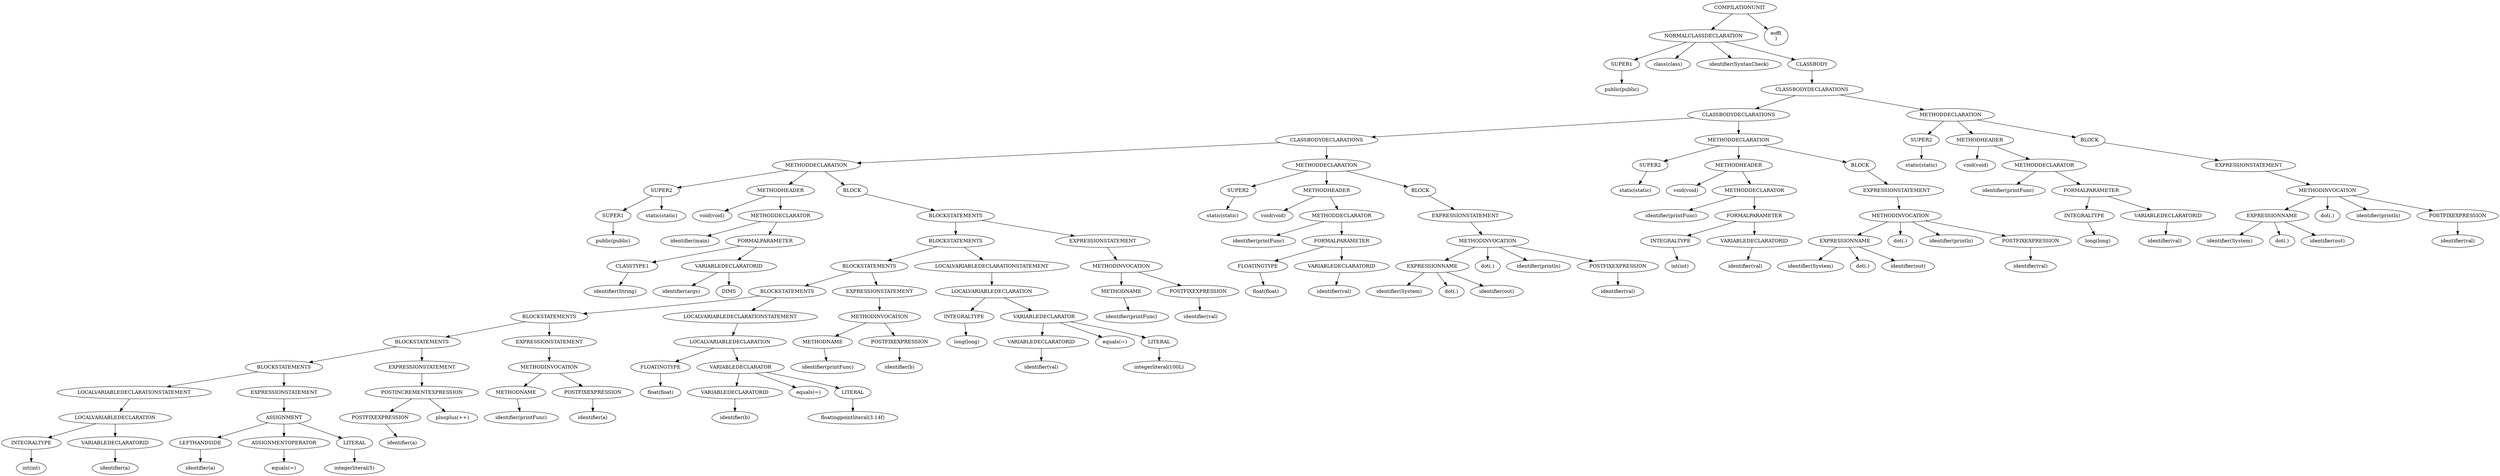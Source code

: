 digraph ASTVisual {
 ordering = out ;
10 [ label="SUPER1"]
20 [ label="public(public)"]
30 [ label="SUPER1"]
40 [ label="public(public)"]
50 [ label="SUPER2"]
60 [ label="static(static)"]
70 [ label="CLASSTYPE1"]
80 [ label="identifier(String)"]
90 [ label="DIMS"]
100 [ label="VARIABLEDECLARATORID"]
110 [ label="identifier(args)"]
120 [ label="FORMALPARAMETER"]
130 [ label="METHODDECLARATOR"]
140 [ label="identifier(main)"]
150 [ label="METHODHEADER"]
160 [ label="void(void)"]
170 [ label="INTEGRALTYPE"]
180 [ label="int(int)"]
190 [ label="VARIABLEDECLARATORID"]
200 [ label="identifier(a)"]
210 [ label="LOCALVARIABLEDECLARATION"]
220 [ label="LOCALVARIABLEDECLARATIONSTATEMENT"]
230 [ label="LEFTHANDSIDE"]
240 [ label="identifier(a)"]
250 [ label="ASSIGNMENTOPERATOR"]
260 [ label="equals(=)"]
270 [ label="LITERAL"]
280 [ label="integerliteral(5)"]
290 [ label="ASSIGNMENT"]
300 [ label="EXPRESSIONSTATEMENT"]
310 [ label="BLOCKSTATEMENTS"]
320 [ label="POSTFIXEXPRESSION"]
330 [ label="identifier(a)"]
340 [ label="POSTINCREMENTEXPRESSION"]
350 [ label="plusplus(++)"]
360 [ label="EXPRESSIONSTATEMENT"]
370 [ label="BLOCKSTATEMENTS"]
380 [ label="METHODNAME"]
390 [ label="identifier(printFunc)"]
400 [ label="POSTFIXEXPRESSION"]
410 [ label="identifier(a)"]
420 [ label="METHODINVOCATION"]
430 [ label="EXPRESSIONSTATEMENT"]
440 [ label="BLOCKSTATEMENTS"]
450 [ label="FLOATINGTYPE"]
460 [ label="float(float)"]
470 [ label="VARIABLEDECLARATORID"]
480 [ label="identifier(b)"]
490 [ label="LITERAL"]
500 [ label="floatingpointliteral(3.14f)"]
510 [ label="VARIABLEDECLARATOR"]
520 [ label="equals(=)"]
530 [ label="LOCALVARIABLEDECLARATION"]
540 [ label="LOCALVARIABLEDECLARATIONSTATEMENT"]
550 [ label="BLOCKSTATEMENTS"]
560 [ label="METHODNAME"]
570 [ label="identifier(printFunc)"]
580 [ label="POSTFIXEXPRESSION"]
590 [ label="identifier(b)"]
600 [ label="METHODINVOCATION"]
610 [ label="EXPRESSIONSTATEMENT"]
620 [ label="BLOCKSTATEMENTS"]
630 [ label="INTEGRALTYPE"]
640 [ label="long(long)"]
650 [ label="VARIABLEDECLARATORID"]
660 [ label="identifier(val)"]
670 [ label="LITERAL"]
680 [ label="integerliteral(100L)"]
690 [ label="VARIABLEDECLARATOR"]
700 [ label="equals(=)"]
710 [ label="LOCALVARIABLEDECLARATION"]
720 [ label="LOCALVARIABLEDECLARATIONSTATEMENT"]
730 [ label="BLOCKSTATEMENTS"]
740 [ label="METHODNAME"]
750 [ label="identifier(printFunc)"]
760 [ label="POSTFIXEXPRESSION"]
770 [ label="identifier(val)"]
780 [ label="METHODINVOCATION"]
790 [ label="EXPRESSIONSTATEMENT"]
800 [ label="BLOCKSTATEMENTS"]
810 [ label="BLOCK"]
820 [ label="METHODDECLARATION"]
830 [ label="SUPER2"]
840 [ label="static(static)"]
850 [ label="FLOATINGTYPE"]
860 [ label="float(float)"]
870 [ label="VARIABLEDECLARATORID"]
880 [ label="identifier(val)"]
890 [ label="FORMALPARAMETER"]
900 [ label="METHODDECLARATOR"]
910 [ label="identifier(printFunc)"]
920 [ label="METHODHEADER"]
930 [ label="void(void)"]
940 [ label="EXPRESSIONNAME"]
950 [ label="identifier(System)"]
960 [ label="dot(.)"]
970 [ label="identifier(out)"]
980 [ label="POSTFIXEXPRESSION"]
990 [ label="identifier(val)"]
1000 [ label="METHODINVOCATION"]
1010 [ label="dot(.)"]
1020 [ label="identifier(println)"]
1030 [ label="EXPRESSIONSTATEMENT"]
1040 [ label="BLOCK"]
1050 [ label="METHODDECLARATION"]
1060 [ label="CLASSBODYDECLARATIONS"]
1070 [ label="SUPER2"]
1080 [ label="static(static)"]
1090 [ label="INTEGRALTYPE"]
1100 [ label="int(int)"]
1110 [ label="VARIABLEDECLARATORID"]
1120 [ label="identifier(val)"]
1130 [ label="FORMALPARAMETER"]
1140 [ label="METHODDECLARATOR"]
1150 [ label="identifier(printFunc)"]
1160 [ label="METHODHEADER"]
1170 [ label="void(void)"]
1180 [ label="EXPRESSIONNAME"]
1190 [ label="identifier(System)"]
1200 [ label="dot(.)"]
1210 [ label="identifier(out)"]
1220 [ label="POSTFIXEXPRESSION"]
1230 [ label="identifier(val)"]
1240 [ label="METHODINVOCATION"]
1250 [ label="dot(.)"]
1260 [ label="identifier(println)"]
1270 [ label="EXPRESSIONSTATEMENT"]
1280 [ label="BLOCK"]
1290 [ label="METHODDECLARATION"]
1300 [ label="CLASSBODYDECLARATIONS"]
1310 [ label="SUPER2"]
1320 [ label="static(static)"]
1330 [ label="INTEGRALTYPE"]
1340 [ label="long(long)"]
1350 [ label="VARIABLEDECLARATORID"]
1360 [ label="identifier(val)"]
1370 [ label="FORMALPARAMETER"]
1380 [ label="METHODDECLARATOR"]
1390 [ label="identifier(printFunc)"]
1400 [ label="METHODHEADER"]
1410 [ label="void(void)"]
1420 [ label="EXPRESSIONNAME"]
1430 [ label="identifier(System)"]
1440 [ label="dot(.)"]
1450 [ label="identifier(out)"]
1460 [ label="POSTFIXEXPRESSION"]
1470 [ label="identifier(val)"]
1480 [ label="METHODINVOCATION"]
1490 [ label="dot(.)"]
1500 [ label="identifier(println)"]
1510 [ label="EXPRESSIONSTATEMENT"]
1520 [ label="BLOCK"]
1530 [ label="METHODDECLARATION"]
1540 [ label="CLASSBODYDECLARATIONS"]
1550 [ label="CLASSBODY"]
1560 [ label="NORMALCLASSDECLARATION"]
1570 [ label="class(class)"]
1580 [ label="identifier(SyntaxCheck)"]
1590 [ label="COMPILATIONUNIT"]
1600 [ label="eoff(
)"]
10 -> 20[ label=""]
30 -> 40[ label=""]
50 -> 30[ label=""]
50 -> 60[ label=""]
70 -> 80[ label=""]
100 -> 110[ label=""]
100 -> 90[ label=""]
120 -> 70[ label=""]
120 -> 100[ label=""]
130 -> 140[ label=""]
130 -> 120[ label=""]
150 -> 160[ label=""]
150 -> 130[ label=""]
170 -> 180[ label=""]
190 -> 200[ label=""]
210 -> 170[ label=""]
210 -> 190[ label=""]
220 -> 210[ label=""]
230 -> 240[ label=""]
250 -> 260[ label=""]
270 -> 280[ label=""]
290 -> 230[ label=""]
290 -> 250[ label=""]
290 -> 270[ label=""]
300 -> 290[ label=""]
310 -> 220[ label=""]
310 -> 300[ label=""]
320 -> 330[ label=""]
340 -> 320[ label=""]
340 -> 350[ label=""]
360 -> 340[ label=""]
370 -> 310[ label=""]
370 -> 360[ label=""]
380 -> 390[ label=""]
400 -> 410[ label=""]
420 -> 380[ label=""]
420 -> 400[ label=""]
430 -> 420[ label=""]
440 -> 370[ label=""]
440 -> 430[ label=""]
450 -> 460[ label=""]
470 -> 480[ label=""]
490 -> 500[ label=""]
510 -> 470[ label=""]
510 -> 520[ label=""]
510 -> 490[ label=""]
530 -> 450[ label=""]
530 -> 510[ label=""]
540 -> 530[ label=""]
550 -> 440[ label=""]
550 -> 540[ label=""]
560 -> 570[ label=""]
580 -> 590[ label=""]
600 -> 560[ label=""]
600 -> 580[ label=""]
610 -> 600[ label=""]
620 -> 550[ label=""]
620 -> 610[ label=""]
630 -> 640[ label=""]
650 -> 660[ label=""]
670 -> 680[ label=""]
690 -> 650[ label=""]
690 -> 700[ label=""]
690 -> 670[ label=""]
710 -> 630[ label=""]
710 -> 690[ label=""]
720 -> 710[ label=""]
730 -> 620[ label=""]
730 -> 720[ label=""]
740 -> 750[ label=""]
760 -> 770[ label=""]
780 -> 740[ label=""]
780 -> 760[ label=""]
790 -> 780[ label=""]
800 -> 730[ label=""]
800 -> 790[ label=""]
810 -> 800[ label=""]
820 -> 50[ label=""]
820 -> 150[ label=""]
820 -> 810[ label=""]
830 -> 840[ label=""]
850 -> 860[ label=""]
870 -> 880[ label=""]
890 -> 850[ label=""]
890 -> 870[ label=""]
900 -> 910[ label=""]
900 -> 890[ label=""]
920 -> 930[ label=""]
920 -> 900[ label=""]
940 -> 950[ label=""]
940 -> 960[ label=""]
940 -> 970[ label=""]
980 -> 990[ label=""]
1000 -> 940[ label=""]
1000 -> 1010[ label=""]
1000 -> 1020[ label=""]
1000 -> 980[ label=""]
1030 -> 1000[ label=""]
1040 -> 1030[ label=""]
1050 -> 830[ label=""]
1050 -> 920[ label=""]
1050 -> 1040[ label=""]
1060 -> 820[ label=""]
1060 -> 1050[ label=""]
1070 -> 1080[ label=""]
1090 -> 1100[ label=""]
1110 -> 1120[ label=""]
1130 -> 1090[ label=""]
1130 -> 1110[ label=""]
1140 -> 1150[ label=""]
1140 -> 1130[ label=""]
1160 -> 1170[ label=""]
1160 -> 1140[ label=""]
1180 -> 1190[ label=""]
1180 -> 1200[ label=""]
1180 -> 1210[ label=""]
1220 -> 1230[ label=""]
1240 -> 1180[ label=""]
1240 -> 1250[ label=""]
1240 -> 1260[ label=""]
1240 -> 1220[ label=""]
1270 -> 1240[ label=""]
1280 -> 1270[ label=""]
1290 -> 1070[ label=""]
1290 -> 1160[ label=""]
1290 -> 1280[ label=""]
1300 -> 1060[ label=""]
1300 -> 1290[ label=""]
1310 -> 1320[ label=""]
1330 -> 1340[ label=""]
1350 -> 1360[ label=""]
1370 -> 1330[ label=""]
1370 -> 1350[ label=""]
1380 -> 1390[ label=""]
1380 -> 1370[ label=""]
1400 -> 1410[ label=""]
1400 -> 1380[ label=""]
1420 -> 1430[ label=""]
1420 -> 1440[ label=""]
1420 -> 1450[ label=""]
1460 -> 1470[ label=""]
1480 -> 1420[ label=""]
1480 -> 1490[ label=""]
1480 -> 1500[ label=""]
1480 -> 1460[ label=""]
1510 -> 1480[ label=""]
1520 -> 1510[ label=""]
1530 -> 1310[ label=""]
1530 -> 1400[ label=""]
1530 -> 1520[ label=""]
1540 -> 1300[ label=""]
1540 -> 1530[ label=""]
1550 -> 1540[ label=""]
1560 -> 10[ label=""]
1560 -> 1570[ label=""]
1560 -> 1580[ label=""]
1560 -> 1550[ label=""]
1590 -> 1560[ label=""]
1590 -> 1600[ label=""]
  }

